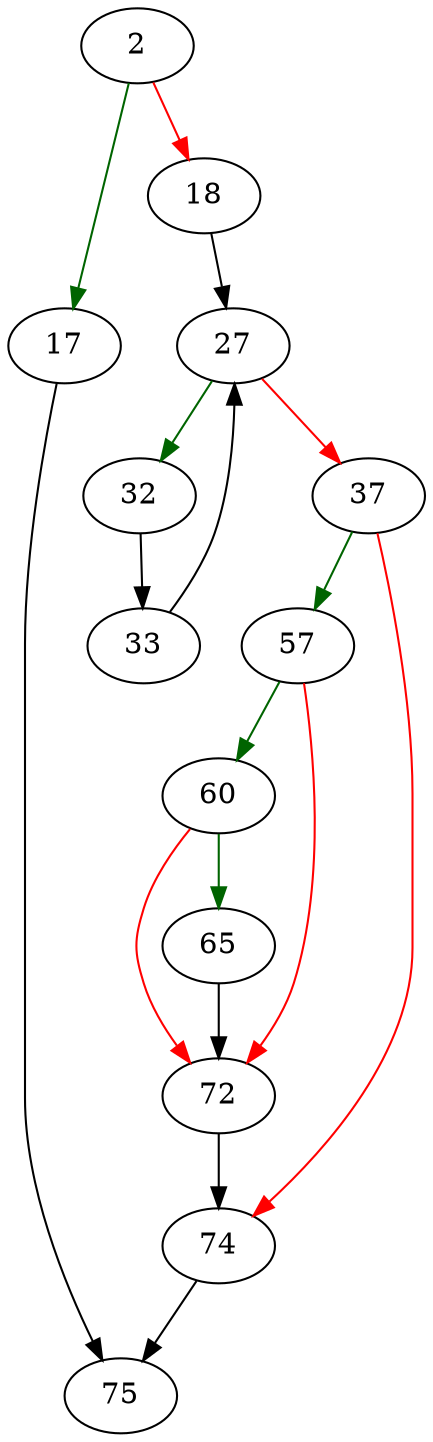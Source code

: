 strict digraph "unixShmUnmap" {
	// Node definitions.
	2 [entry=true];
	17;
	18;
	75;
	27;
	32;
	37;
	33;
	57;
	74;
	60;
	72;
	65;

	// Edge definitions.
	2 -> 17 [
		color=darkgreen
		cond=true
	];
	2 -> 18 [
		color=red
		cond=false
	];
	17 -> 75;
	18 -> 27;
	27 -> 32 [
		color=darkgreen
		cond=true
	];
	27 -> 37 [
		color=red
		cond=false
	];
	32 -> 33;
	37 -> 57 [
		color=darkgreen
		cond=true
	];
	37 -> 74 [
		color=red
		cond=false
	];
	33 -> 27;
	57 -> 60 [
		color=darkgreen
		cond=true
	];
	57 -> 72 [
		color=red
		cond=false
	];
	74 -> 75;
	60 -> 72 [
		color=red
		cond=false
	];
	60 -> 65 [
		color=darkgreen
		cond=true
	];
	72 -> 74;
	65 -> 72;
}